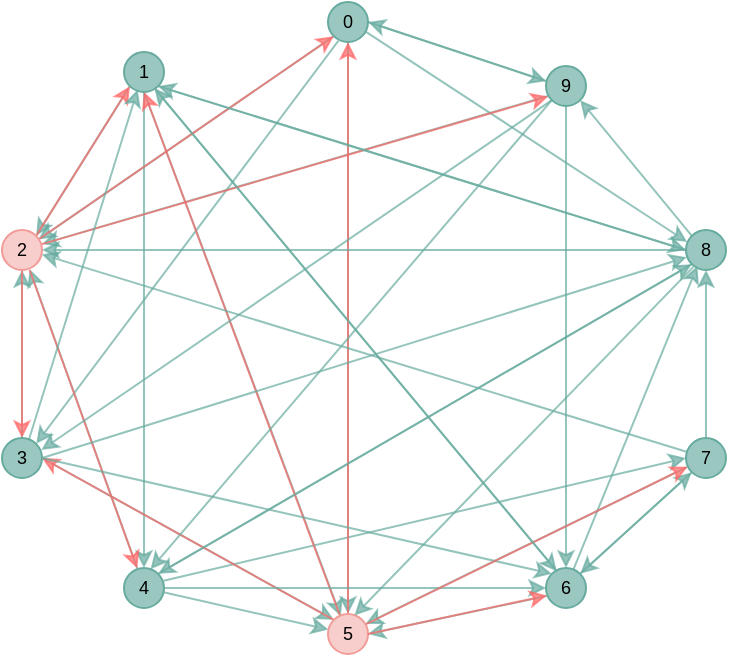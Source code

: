 <mxfile version="24.7.16">
  <diagram name="第 1 页" id="3H5RH6sDCp-eQfBJFU06">
    <mxGraphModel dx="689" dy="369" grid="0" gridSize="10" guides="1" tooltips="1" connect="1" arrows="1" fold="1" page="1" pageScale="1" pageWidth="827" pageHeight="1169" math="0" shadow="0">
      <root>
        <mxCell id="0" />
        <mxCell id="1" parent="0" />
        <mxCell id="JMC2ryz5gxfHEw3Xz7QU-52" style="rounded=0;orthogonalLoop=1;jettySize=auto;html=1;entryX=1.002;entryY=0.348;entryDx=0;entryDy=0;entryPerimeter=0;opacity=70;strokeColor=#67AB9F;fillColor=#CDA2BE;" parent="1" target="JMC2ryz5gxfHEw3Xz7QU-3" edge="1">
          <mxGeometry relative="1" as="geometry">
            <mxPoint x="417" y="90" as="sourcePoint" />
          </mxGeometry>
        </mxCell>
        <mxCell id="JMC2ryz5gxfHEw3Xz7QU-26" style="rounded=0;orthogonalLoop=1;jettySize=auto;html=1;exitX=0.5;exitY=0;exitDx=0;exitDy=0;entryX=0.5;entryY=1;entryDx=0;entryDy=0;opacity=70;strokeColor=#67AB9F;fillColor=#CDA2BE;" parent="1" source="JMC2ryz5gxfHEw3Xz7QU-4" target="JMC2ryz5gxfHEw3Xz7QU-3" edge="1">
          <mxGeometry relative="1" as="geometry" />
        </mxCell>
        <mxCell id="gmNPclNbajeMY96DIaw5-1" style="rounded=0;orthogonalLoop=1;jettySize=auto;html=1;exitX=0.333;exitY=0.012;exitDx=0;exitDy=0;entryX=0.69;entryY=0.981;entryDx=0;entryDy=0;entryPerimeter=0;strokeColor=#67AB9F;opacity=70;fillColor=#CDA2BE;exitPerimeter=0;" edge="1" parent="1" source="JMC2ryz5gxfHEw3Xz7QU-5" target="JMC2ryz5gxfHEw3Xz7QU-3">
          <mxGeometry relative="1" as="geometry" />
        </mxCell>
        <mxCell id="JMC2ryz5gxfHEw3Xz7QU-12" style="rounded=0;orthogonalLoop=1;jettySize=auto;html=1;exitX=0;exitY=1;exitDx=0;exitDy=0;entryX=0.91;entryY=0.24;entryDx=0;entryDy=0;entryPerimeter=0;opacity=70;strokeColor=#67AB9F;fillColor=#CDA2BE;" parent="1" source="JMC2ryz5gxfHEw3Xz7QU-1" target="JMC2ryz5gxfHEw3Xz7QU-3" edge="1">
          <mxGeometry relative="1" as="geometry" />
        </mxCell>
        <mxCell id="JMC2ryz5gxfHEw3Xz7QU-13" style="rounded=0;orthogonalLoop=1;jettySize=auto;html=1;exitX=0.263;exitY=0.968;exitDx=0;exitDy=0;entryX=1;entryY=0;entryDx=0;entryDy=0;opacity=70;exitPerimeter=0;strokeColor=#67AB9F;" parent="1" source="JMC2ryz5gxfHEw3Xz7QU-1" target="JMC2ryz5gxfHEw3Xz7QU-4" edge="1">
          <mxGeometry relative="1" as="geometry" />
        </mxCell>
        <mxCell id="JMC2ryz5gxfHEw3Xz7QU-14" style="rounded=0;orthogonalLoop=1;jettySize=auto;html=1;exitX=0.95;exitY=0.745;exitDx=0;exitDy=0;entryX=0.03;entryY=0.3;entryDx=0;entryDy=0;exitPerimeter=0;entryPerimeter=0;opacity=70;strokeColor=#67AB9F;" parent="1" source="JMC2ryz5gxfHEw3Xz7QU-1" target="JMC2ryz5gxfHEw3Xz7QU-9" edge="1">
          <mxGeometry relative="1" as="geometry" />
        </mxCell>
        <mxCell id="JMC2ryz5gxfHEw3Xz7QU-15" style="rounded=0;orthogonalLoop=1;jettySize=auto;html=1;exitX=1;exitY=0.5;exitDx=0;exitDy=0;entryX=0.005;entryY=0.38;entryDx=0;entryDy=0;entryPerimeter=0;opacity=70;strokeColor=#67AB9F;" parent="1" source="JMC2ryz5gxfHEw3Xz7QU-1" target="JMC2ryz5gxfHEw3Xz7QU-10" edge="1">
          <mxGeometry relative="1" as="geometry" />
        </mxCell>
        <mxCell id="gmNPclNbajeMY96DIaw5-3" style="edgeStyle=orthogonalEdgeStyle;rounded=0;orthogonalLoop=1;jettySize=auto;html=1;exitX=0.5;exitY=1;exitDx=0;exitDy=0;entryX=0.5;entryY=0;entryDx=0;entryDy=0;strokeColor=#67AB9F;opacity=70;fillColor=#CDA2BE;" edge="1" parent="1" source="JMC2ryz5gxfHEw3Xz7QU-1" target="JMC2ryz5gxfHEw3Xz7QU-6">
          <mxGeometry relative="1" as="geometry" />
        </mxCell>
        <mxCell id="JMC2ryz5gxfHEw3Xz7QU-1" value="0" style="ellipse;whiteSpace=wrap;html=1;aspect=fixed;fontSize=9;fillColor=#9AC7BF;strokeColor=#67AB9F;" parent="1" vertex="1">
          <mxGeometry x="307" y="43" width="20" height="20" as="geometry" />
        </mxCell>
        <mxCell id="JMC2ryz5gxfHEw3Xz7QU-16" style="rounded=0;orthogonalLoop=1;jettySize=auto;html=1;exitX=0;exitY=1;exitDx=0;exitDy=0;entryX=1;entryY=0;entryDx=0;entryDy=0;opacity=70;strokeColor=#67AB9F;fillColor=#CDA2BE;" parent="1" source="JMC2ryz5gxfHEw3Xz7QU-2" target="JMC2ryz5gxfHEw3Xz7QU-3" edge="1">
          <mxGeometry relative="1" as="geometry" />
        </mxCell>
        <mxCell id="JMC2ryz5gxfHEw3Xz7QU-17" style="rounded=0;orthogonalLoop=1;jettySize=auto;html=1;exitX=0.5;exitY=1;exitDx=0;exitDy=0;opacity=70;strokeColor=#67AB9F;" parent="1" source="JMC2ryz5gxfHEw3Xz7QU-2" target="JMC2ryz5gxfHEw3Xz7QU-5" edge="1">
          <mxGeometry relative="1" as="geometry" />
        </mxCell>
        <mxCell id="JMC2ryz5gxfHEw3Xz7QU-18" style="rounded=0;orthogonalLoop=1;jettySize=auto;html=1;exitX=0.5;exitY=1;exitDx=0;exitDy=0;entryX=0.32;entryY=0.06;entryDx=0;entryDy=0;opacity=70;entryPerimeter=0;strokeColor=#67AB9F;fillColor=#CDA2BE;" parent="1" source="JMC2ryz5gxfHEw3Xz7QU-2" target="JMC2ryz5gxfHEw3Xz7QU-6" edge="1">
          <mxGeometry relative="1" as="geometry" />
        </mxCell>
        <mxCell id="JMC2ryz5gxfHEw3Xz7QU-19" style="rounded=0;orthogonalLoop=1;jettySize=auto;html=1;exitX=0.78;exitY=0.925;exitDx=0;exitDy=0;entryX=0.27;entryY=0.08;entryDx=0;entryDy=0;opacity=70;entryPerimeter=0;exitPerimeter=0;strokeColor=#67AB9F;" parent="1" source="JMC2ryz5gxfHEw3Xz7QU-2" target="JMC2ryz5gxfHEw3Xz7QU-7" edge="1">
          <mxGeometry relative="1" as="geometry" />
        </mxCell>
        <mxCell id="JMC2ryz5gxfHEw3Xz7QU-2" value="1" style="ellipse;whiteSpace=wrap;html=1;aspect=fixed;fontSize=9;fillColor=#9AC7BF;strokeColor=#67AB9F;" parent="1" vertex="1">
          <mxGeometry x="205" y="68" width="20" height="20" as="geometry" />
        </mxCell>
        <mxCell id="JMC2ryz5gxfHEw3Xz7QU-21" style="rounded=0;orthogonalLoop=1;jettySize=auto;html=1;exitX=1;exitY=0;exitDx=0;exitDy=0;entryX=0;entryY=1;entryDx=0;entryDy=0;strokeColor=#FF6666;opacity=70;" parent="1" source="JMC2ryz5gxfHEw3Xz7QU-3" target="JMC2ryz5gxfHEw3Xz7QU-2" edge="1">
          <mxGeometry relative="1" as="geometry" />
        </mxCell>
        <mxCell id="JMC2ryz5gxfHEw3Xz7QU-22" style="rounded=0;orthogonalLoop=1;jettySize=auto;html=1;exitX=0.92;exitY=0.23;exitDx=0;exitDy=0;entryX=0;entryY=1;entryDx=0;entryDy=0;exitPerimeter=0;strokeColor=#FF6666;opacity=70;" parent="1" source="JMC2ryz5gxfHEw3Xz7QU-3" target="JMC2ryz5gxfHEw3Xz7QU-1" edge="1">
          <mxGeometry relative="1" as="geometry" />
        </mxCell>
        <mxCell id="JMC2ryz5gxfHEw3Xz7QU-23" style="rounded=0;orthogonalLoop=1;jettySize=auto;html=1;entryX=0.5;entryY=0;entryDx=0;entryDy=0;strokeColor=#FF6666;opacity=70;" parent="1" source="JMC2ryz5gxfHEw3Xz7QU-3" target="JMC2ryz5gxfHEw3Xz7QU-4" edge="1">
          <mxGeometry relative="1" as="geometry" />
        </mxCell>
        <mxCell id="JMC2ryz5gxfHEw3Xz7QU-24" style="rounded=0;orthogonalLoop=1;jettySize=auto;html=1;exitX=0.69;exitY=1;exitDx=0;exitDy=0;entryX=0.33;entryY=0.01;entryDx=0;entryDy=0;strokeColor=#FF6666;exitPerimeter=0;entryPerimeter=0;opacity=70;" parent="1" source="JMC2ryz5gxfHEw3Xz7QU-3" target="JMC2ryz5gxfHEw3Xz7QU-5" edge="1">
          <mxGeometry relative="1" as="geometry" />
        </mxCell>
        <mxCell id="JMC2ryz5gxfHEw3Xz7QU-25" style="rounded=0;orthogonalLoop=1;jettySize=auto;html=1;entryX=0.06;entryY=0.76;entryDx=0;entryDy=0;strokeColor=#FF6666;exitX=0.98;exitY=0.36;exitDx=0;exitDy=0;exitPerimeter=0;entryPerimeter=0;opacity=70;" parent="1" source="JMC2ryz5gxfHEw3Xz7QU-3" target="JMC2ryz5gxfHEw3Xz7QU-10" edge="1">
          <mxGeometry relative="1" as="geometry" />
        </mxCell>
        <mxCell id="JMC2ryz5gxfHEw3Xz7QU-3" value="2" style="ellipse;whiteSpace=wrap;html=1;aspect=fixed;fillColor=#F8CECC;fontSize=9;strokeColor=#F19C99;" parent="1" vertex="1">
          <mxGeometry x="144" y="157" width="20" height="20" as="geometry" />
        </mxCell>
        <mxCell id="JMC2ryz5gxfHEw3Xz7QU-28" style="rounded=0;orthogonalLoop=1;jettySize=auto;html=1;entryX=0;entryY=0;entryDx=0;entryDy=0;exitX=1;exitY=0.5;exitDx=0;exitDy=0;opacity=70;strokeColor=#67AB9F;fillColor=#CDA2BE;" parent="1" source="JMC2ryz5gxfHEw3Xz7QU-4" target="JMC2ryz5gxfHEw3Xz7QU-6" edge="1">
          <mxGeometry relative="1" as="geometry" />
        </mxCell>
        <mxCell id="JMC2ryz5gxfHEw3Xz7QU-4" value="3" style="ellipse;whiteSpace=wrap;html=1;aspect=fixed;fontSize=9;fillColor=#9AC7BF;strokeColor=#67AB9F;" parent="1" vertex="1">
          <mxGeometry x="144" y="261" width="20" height="20" as="geometry" />
        </mxCell>
        <mxCell id="JMC2ryz5gxfHEw3Xz7QU-31" style="rounded=0;orthogonalLoop=1;jettySize=auto;html=1;opacity=70;strokeColor=#67AB9F;fillColor=#CDA2BE;" parent="1" source="JMC2ryz5gxfHEw3Xz7QU-5" target="JMC2ryz5gxfHEw3Xz7QU-6" edge="1">
          <mxGeometry relative="1" as="geometry" />
        </mxCell>
        <mxCell id="JMC2ryz5gxfHEw3Xz7QU-33" style="rounded=0;orthogonalLoop=1;jettySize=auto;html=1;exitX=0.992;exitY=0.318;exitDx=0;exitDy=0;entryX=0;entryY=0.5;entryDx=0;entryDy=0;opacity=70;exitPerimeter=0;strokeColor=#67AB9F;" parent="1" source="JMC2ryz5gxfHEw3Xz7QU-5" target="JMC2ryz5gxfHEw3Xz7QU-8" edge="1">
          <mxGeometry relative="1" as="geometry" />
        </mxCell>
        <mxCell id="JMC2ryz5gxfHEw3Xz7QU-34" style="rounded=0;orthogonalLoop=1;jettySize=auto;html=1;entryX=0;entryY=1;entryDx=0;entryDy=0;opacity=70;exitX=1;exitY=0;exitDx=0;exitDy=0;strokeColor=#67AB9F;" parent="1" source="JMC2ryz5gxfHEw3Xz7QU-5" target="JMC2ryz5gxfHEw3Xz7QU-9" edge="1">
          <mxGeometry relative="1" as="geometry">
            <mxPoint x="235" y="330" as="sourcePoint" />
          </mxGeometry>
        </mxCell>
        <mxCell id="JMC2ryz5gxfHEw3Xz7QU-5" value="4" style="ellipse;whiteSpace=wrap;html=1;aspect=fixed;fontSize=9;fillColor=#9AC7BF;strokeColor=#67AB9F;" parent="1" vertex="1">
          <mxGeometry x="205" y="326" width="20" height="20" as="geometry" />
        </mxCell>
        <mxCell id="JMC2ryz5gxfHEw3Xz7QU-35" style="rounded=0;orthogonalLoop=1;jettySize=auto;html=1;exitX=0.5;exitY=0;exitDx=0;exitDy=0;entryX=0.5;entryY=1;entryDx=0;entryDy=0;strokeColor=#FF6666;opacity=70;" parent="1" source="JMC2ryz5gxfHEw3Xz7QU-6" target="JMC2ryz5gxfHEw3Xz7QU-1" edge="1">
          <mxGeometry relative="1" as="geometry" />
        </mxCell>
        <mxCell id="JMC2ryz5gxfHEw3Xz7QU-36" style="rounded=0;orthogonalLoop=1;jettySize=auto;html=1;exitX=0.31;exitY=0.065;exitDx=0;exitDy=0;entryX=0.5;entryY=1;entryDx=0;entryDy=0;exitPerimeter=0;strokeColor=#FF6666;opacity=70;" parent="1" source="JMC2ryz5gxfHEw3Xz7QU-6" target="JMC2ryz5gxfHEw3Xz7QU-2" edge="1">
          <mxGeometry relative="1" as="geometry" />
        </mxCell>
        <mxCell id="JMC2ryz5gxfHEw3Xz7QU-38" style="rounded=0;orthogonalLoop=1;jettySize=auto;html=1;exitX=0;exitY=0;exitDx=0;exitDy=0;entryX=1;entryY=0.5;entryDx=0;entryDy=0;strokeColor=#FF6666;opacity=70;" parent="1" source="JMC2ryz5gxfHEw3Xz7QU-6" target="JMC2ryz5gxfHEw3Xz7QU-4" edge="1">
          <mxGeometry relative="1" as="geometry" />
        </mxCell>
        <mxCell id="JMC2ryz5gxfHEw3Xz7QU-6" value="5" style="ellipse;whiteSpace=wrap;html=1;aspect=fixed;fillColor=#F8CECC;fontSize=9;strokeColor=#F19C99;" parent="1" vertex="1">
          <mxGeometry x="307" y="349" width="20" height="20" as="geometry" />
        </mxCell>
        <mxCell id="JMC2ryz5gxfHEw3Xz7QU-39" style="rounded=0;orthogonalLoop=1;jettySize=auto;html=1;exitX=1;exitY=0;exitDx=0;exitDy=0;entryX=0;entryY=1;entryDx=0;entryDy=0;opacity=70;strokeColor=#67AB9F;" parent="1" source="JMC2ryz5gxfHEw3Xz7QU-7" target="JMC2ryz5gxfHEw3Xz7QU-8" edge="1">
          <mxGeometry relative="1" as="geometry" />
        </mxCell>
        <mxCell id="gmNPclNbajeMY96DIaw5-2" style="rounded=0;orthogonalLoop=1;jettySize=auto;html=1;exitX=0.017;exitY=0.7;exitDx=0;exitDy=0;entryX=1;entryY=0.5;entryDx=0;entryDy=0;strokeColor=#67AB9F;opacity=70;exitPerimeter=0;fillColor=#CDA2BE;" edge="1" parent="1" source="JMC2ryz5gxfHEw3Xz7QU-7" target="JMC2ryz5gxfHEw3Xz7QU-6">
          <mxGeometry relative="1" as="geometry" />
        </mxCell>
        <mxCell id="JMC2ryz5gxfHEw3Xz7QU-7" value="6" style="ellipse;whiteSpace=wrap;html=1;aspect=fixed;fontSize=9;fillColor=#9AC7BF;strokeColor=#67AB9F;" parent="1" vertex="1">
          <mxGeometry x="416" y="326" width="20" height="20" as="geometry" />
        </mxCell>
        <mxCell id="JMC2ryz5gxfHEw3Xz7QU-44" style="rounded=0;orthogonalLoop=1;jettySize=auto;html=1;exitX=0;exitY=1;exitDx=0;exitDy=0;entryX=1;entryY=0;entryDx=0;entryDy=0;opacity=70;strokeColor=#67AB9F;" parent="1" source="JMC2ryz5gxfHEw3Xz7QU-8" target="JMC2ryz5gxfHEw3Xz7QU-7" edge="1">
          <mxGeometry relative="1" as="geometry" />
        </mxCell>
        <mxCell id="JMC2ryz5gxfHEw3Xz7QU-45" style="edgeStyle=orthogonalEdgeStyle;rounded=0;orthogonalLoop=1;jettySize=auto;html=1;entryX=0.5;entryY=1;entryDx=0;entryDy=0;opacity=70;strokeColor=#67AB9F;" parent="1" source="JMC2ryz5gxfHEw3Xz7QU-8" target="JMC2ryz5gxfHEw3Xz7QU-9" edge="1">
          <mxGeometry relative="1" as="geometry" />
        </mxCell>
        <mxCell id="JMC2ryz5gxfHEw3Xz7QU-8" value="7" style="ellipse;whiteSpace=wrap;html=1;aspect=fixed;fontSize=9;fillColor=#9AC7BF;strokeColor=#67AB9F;" parent="1" vertex="1">
          <mxGeometry x="486" y="261" width="20" height="20" as="geometry" />
        </mxCell>
        <mxCell id="JMC2ryz5gxfHEw3Xz7QU-46" style="rounded=0;orthogonalLoop=1;jettySize=auto;html=1;exitX=0;exitY=0.5;exitDx=0;exitDy=0;entryX=1;entryY=1;entryDx=0;entryDy=0;opacity=70;strokeColor=#67AB9F;" parent="1" source="JMC2ryz5gxfHEw3Xz7QU-9" target="JMC2ryz5gxfHEw3Xz7QU-2" edge="1">
          <mxGeometry relative="1" as="geometry" />
        </mxCell>
        <mxCell id="JMC2ryz5gxfHEw3Xz7QU-47" style="rounded=0;orthogonalLoop=1;jettySize=auto;html=1;exitX=0;exitY=0.5;exitDx=0;exitDy=0;entryX=1;entryY=0.5;entryDx=0;entryDy=0;opacity=70;strokeColor=#67AB9F;fillColor=#CDA2BE;" parent="1" source="JMC2ryz5gxfHEw3Xz7QU-9" target="JMC2ryz5gxfHEw3Xz7QU-3" edge="1">
          <mxGeometry relative="1" as="geometry" />
        </mxCell>
        <mxCell id="JMC2ryz5gxfHEw3Xz7QU-9" value="8" style="ellipse;whiteSpace=wrap;html=1;aspect=fixed;fontSize=9;fillColor=#9AC7BF;strokeColor=#67AB9F;" parent="1" vertex="1">
          <mxGeometry x="486" y="157" width="20" height="20" as="geometry" />
        </mxCell>
        <mxCell id="JMC2ryz5gxfHEw3Xz7QU-51" style="rounded=0;orthogonalLoop=1;jettySize=auto;html=1;exitX=0;exitY=0.375;exitDx=0;exitDy=0;entryX=1;entryY=0.5;entryDx=0;entryDy=0;exitPerimeter=0;opacity=70;strokeColor=#67AB9F;" parent="1" source="JMC2ryz5gxfHEw3Xz7QU-10" target="JMC2ryz5gxfHEw3Xz7QU-1" edge="1">
          <mxGeometry relative="1" as="geometry" />
        </mxCell>
        <mxCell id="JMC2ryz5gxfHEw3Xz7QU-55" style="rounded=0;orthogonalLoop=1;jettySize=auto;html=1;entryX=0.5;entryY=0;entryDx=0;entryDy=0;opacity=70;strokeColor=#67AB9F;" parent="1" source="JMC2ryz5gxfHEw3Xz7QU-10" target="JMC2ryz5gxfHEw3Xz7QU-7" edge="1">
          <mxGeometry relative="1" as="geometry" />
        </mxCell>
        <mxCell id="JMC2ryz5gxfHEw3Xz7QU-10" value="9" style="ellipse;whiteSpace=wrap;html=1;aspect=fixed;fontSize=9;fillColor=#9AC7BF;strokeColor=#67AB9F;" parent="1" vertex="1">
          <mxGeometry x="416" y="75" width="20" height="20" as="geometry" />
        </mxCell>
        <mxCell id="JMC2ryz5gxfHEw3Xz7QU-20" style="rounded=0;orthogonalLoop=1;jettySize=auto;html=1;exitX=1;exitY=1;exitDx=0;exitDy=0;entryX=0;entryY=0.5;entryDx=0;entryDy=0;opacity=70;strokeColor=#67AB9F;" parent="1" source="JMC2ryz5gxfHEw3Xz7QU-2" target="JMC2ryz5gxfHEw3Xz7QU-9" edge="1">
          <mxGeometry relative="1" as="geometry" />
        </mxCell>
        <mxCell id="JMC2ryz5gxfHEw3Xz7QU-27" style="rounded=0;orthogonalLoop=1;jettySize=auto;html=1;entryX=0.34;entryY=0.94;entryDx=0;entryDy=0;entryPerimeter=0;exitX=0.68;exitY=0.02;exitDx=0;exitDy=0;exitPerimeter=0;opacity=70;strokeColor=#67AB9F;" parent="1" source="JMC2ryz5gxfHEw3Xz7QU-4" target="JMC2ryz5gxfHEw3Xz7QU-2" edge="1">
          <mxGeometry relative="1" as="geometry">
            <mxPoint x="194" y="249" as="sourcePoint" />
          </mxGeometry>
        </mxCell>
        <mxCell id="JMC2ryz5gxfHEw3Xz7QU-29" style="rounded=0;orthogonalLoop=1;jettySize=auto;html=1;exitX=1;exitY=0.5;exitDx=0;exitDy=0;entryX=0;entryY=0;entryDx=0;entryDy=0;opacity=70;strokeColor=#67AB9F;" parent="1" source="JMC2ryz5gxfHEw3Xz7QU-4" target="JMC2ryz5gxfHEw3Xz7QU-7" edge="1">
          <mxGeometry relative="1" as="geometry" />
        </mxCell>
        <mxCell id="JMC2ryz5gxfHEw3Xz7QU-30" style="rounded=0;orthogonalLoop=1;jettySize=auto;html=1;exitX=1;exitY=0.5;exitDx=0;exitDy=0;entryX=0.02;entryY=0.68;entryDx=0;entryDy=0;entryPerimeter=0;opacity=70;strokeColor=#67AB9F;" parent="1" source="JMC2ryz5gxfHEw3Xz7QU-4" target="JMC2ryz5gxfHEw3Xz7QU-9" edge="1">
          <mxGeometry relative="1" as="geometry" />
        </mxCell>
        <mxCell id="JMC2ryz5gxfHEw3Xz7QU-32" style="rounded=0;orthogonalLoop=1;jettySize=auto;html=1;exitX=1;exitY=0.5;exitDx=0;exitDy=0;entryX=0;entryY=0.5;entryDx=0;entryDy=0;opacity=70;strokeColor=#67AB9F;" parent="1" source="JMC2ryz5gxfHEw3Xz7QU-5" target="JMC2ryz5gxfHEw3Xz7QU-7" edge="1">
          <mxGeometry relative="1" as="geometry" />
        </mxCell>
        <mxCell id="JMC2ryz5gxfHEw3Xz7QU-40" style="rounded=0;orthogonalLoop=1;jettySize=auto;html=1;exitX=0.692;exitY=0.019;exitDx=0;exitDy=0;entryX=0.285;entryY=0.9;entryDx=0;entryDy=0;entryPerimeter=0;opacity=70;exitPerimeter=0;strokeColor=#67AB9F;" parent="1" source="JMC2ryz5gxfHEw3Xz7QU-7" target="JMC2ryz5gxfHEw3Xz7QU-9" edge="1">
          <mxGeometry relative="1" as="geometry" />
        </mxCell>
        <mxCell id="JMC2ryz5gxfHEw3Xz7QU-42" style="rounded=0;orthogonalLoop=1;jettySize=auto;html=1;exitX=0.035;exitY=0.35;exitDx=0;exitDy=0;entryX=0.995;entryY=0.61;entryDx=0;entryDy=0;entryPerimeter=0;exitPerimeter=0;opacity=70;strokeColor=#67AB9F;fillColor=#CDA2BE;" parent="1" source="JMC2ryz5gxfHEw3Xz7QU-8" target="JMC2ryz5gxfHEw3Xz7QU-3" edge="1">
          <mxGeometry relative="1" as="geometry" />
        </mxCell>
        <mxCell id="JMC2ryz5gxfHEw3Xz7QU-43" style="rounded=0;orthogonalLoop=1;jettySize=auto;html=1;exitX=0.023;exitY=0.729;exitDx=0;exitDy=0;entryX=0.94;entryY=0.248;entryDx=0;entryDy=0;entryPerimeter=0;opacity=70;strokeColor=#67AB9F;exitPerimeter=0;fillColor=#CDA2BE;" parent="1" source="JMC2ryz5gxfHEw3Xz7QU-8" target="JMC2ryz5gxfHEw3Xz7QU-6" edge="1">
          <mxGeometry relative="1" as="geometry" />
        </mxCell>
        <mxCell id="JMC2ryz5gxfHEw3Xz7QU-48" style="rounded=0;orthogonalLoop=1;jettySize=auto;html=1;exitX=0;exitY=0;exitDx=0;exitDy=0;opacity=70;entryX=1;entryY=1;entryDx=0;entryDy=0;strokeColor=#67AB9F;" parent="1" source="JMC2ryz5gxfHEw3Xz7QU-9" target="JMC2ryz5gxfHEw3Xz7QU-10" edge="1">
          <mxGeometry relative="1" as="geometry">
            <mxPoint x="448" y="109" as="targetPoint" />
          </mxGeometry>
        </mxCell>
        <mxCell id="JMC2ryz5gxfHEw3Xz7QU-49" style="rounded=0;orthogonalLoop=1;jettySize=auto;html=1;exitX=0;exitY=1;exitDx=0;exitDy=0;opacity=70;entryX=1;entryY=0;entryDx=0;entryDy=0;strokeColor=#67AB9F;" parent="1" source="JMC2ryz5gxfHEw3Xz7QU-9" target="JMC2ryz5gxfHEw3Xz7QU-5" edge="1">
          <mxGeometry relative="1" as="geometry">
            <mxPoint x="236" y="329" as="targetPoint" />
          </mxGeometry>
        </mxCell>
        <mxCell id="JMC2ryz5gxfHEw3Xz7QU-50" style="rounded=0;orthogonalLoop=1;jettySize=auto;html=1;entryX=0.66;entryY=0.04;entryDx=0;entryDy=0;entryPerimeter=0;opacity=70;strokeColor=#67AB9F;exitX=0.184;exitY=0.921;exitDx=0;exitDy=0;exitPerimeter=0;fillColor=#CDA2BE;" parent="1" source="JMC2ryz5gxfHEw3Xz7QU-9" target="JMC2ryz5gxfHEw3Xz7QU-6" edge="1">
          <mxGeometry relative="1" as="geometry">
            <mxPoint x="493" y="193" as="sourcePoint" />
          </mxGeometry>
        </mxCell>
        <mxCell id="JMC2ryz5gxfHEw3Xz7QU-53" style="rounded=0;orthogonalLoop=1;jettySize=auto;html=1;exitX=0;exitY=1;exitDx=0;exitDy=0;entryX=0.985;entryY=0.3;entryDx=0;entryDy=0;entryPerimeter=0;opacity=70;strokeColor=#67AB9F;" parent="1" source="JMC2ryz5gxfHEw3Xz7QU-10" target="JMC2ryz5gxfHEw3Xz7QU-4" edge="1">
          <mxGeometry relative="1" as="geometry" />
        </mxCell>
        <mxCell id="JMC2ryz5gxfHEw3Xz7QU-54" style="rounded=0;orthogonalLoop=1;jettySize=auto;html=1;exitX=0;exitY=1;exitDx=0;exitDy=0;entryX=0.662;entryY=0.033;entryDx=0;entryDy=0;entryPerimeter=0;opacity=70;strokeColor=#67AB9F;" parent="1" source="JMC2ryz5gxfHEw3Xz7QU-10" target="JMC2ryz5gxfHEw3Xz7QU-5" edge="1">
          <mxGeometry relative="1" as="geometry" />
        </mxCell>
        <mxCell id="gmNPclNbajeMY96DIaw5-4" style="rounded=0;orthogonalLoop=1;jettySize=auto;html=1;exitX=1;exitY=0.5;exitDx=0;exitDy=0;entryX=0.026;entryY=0.687;entryDx=0;entryDy=0;entryPerimeter=0;strokeColor=#FF6666;opacity=70;" edge="1" parent="1" source="JMC2ryz5gxfHEw3Xz7QU-6" target="JMC2ryz5gxfHEw3Xz7QU-7">
          <mxGeometry relative="1" as="geometry" />
        </mxCell>
        <mxCell id="gmNPclNbajeMY96DIaw5-5" style="rounded=0;orthogonalLoop=1;jettySize=auto;html=1;exitX=0.954;exitY=0.254;exitDx=0;exitDy=0;entryX=0.044;entryY=0.716;entryDx=0;entryDy=0;entryPerimeter=0;strokeColor=#FF6666;opacity=70;exitPerimeter=0;" edge="1" parent="1" source="JMC2ryz5gxfHEw3Xz7QU-6" target="JMC2ryz5gxfHEw3Xz7QU-8">
          <mxGeometry relative="1" as="geometry" />
        </mxCell>
        <mxCell id="gmNPclNbajeMY96DIaw5-6" style="rounded=0;orthogonalLoop=1;jettySize=auto;html=1;exitX=0.244;exitY=0.048;exitDx=0;exitDy=0;entryX=0.761;entryY=0.908;entryDx=0;entryDy=0;entryPerimeter=0;strokeColor=#67AB9F;opacity=70;exitPerimeter=0;" edge="1" parent="1" source="JMC2ryz5gxfHEw3Xz7QU-7" target="JMC2ryz5gxfHEw3Xz7QU-2">
          <mxGeometry relative="1" as="geometry" />
        </mxCell>
      </root>
    </mxGraphModel>
  </diagram>
</mxfile>
